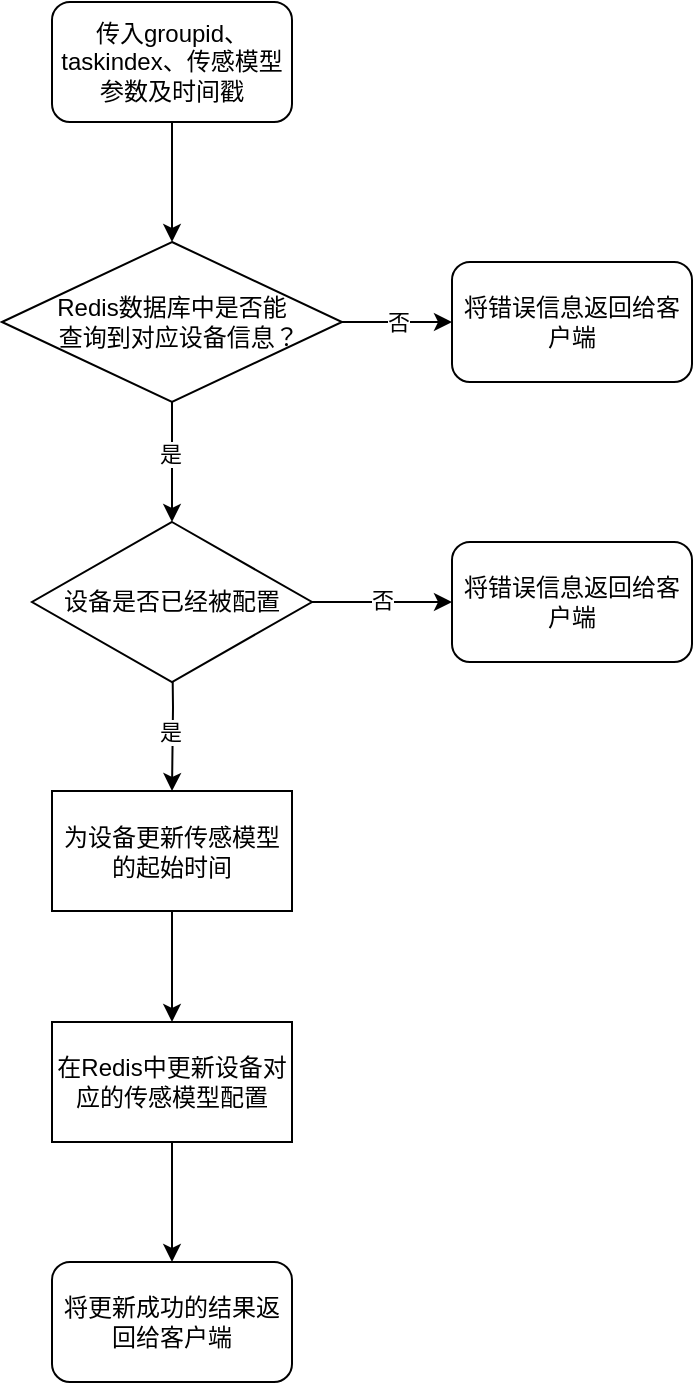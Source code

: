 <mxfile version="19.0.0" type="github">
  <diagram id="BAvSIG6FTRZO7CbohJuk" name="Page-1">
    <mxGraphModel dx="1426" dy="769" grid="1" gridSize="10" guides="1" tooltips="1" connect="1" arrows="1" fold="1" page="1" pageScale="1" pageWidth="827" pageHeight="1169" math="0" shadow="0">
      <root>
        <mxCell id="0" />
        <mxCell id="1" parent="0" />
        <mxCell id="3yJQDP6p13zQjJPsn85u-1" style="edgeStyle=orthogonalEdgeStyle;rounded=0;orthogonalLoop=1;jettySize=auto;html=1;entryX=0.5;entryY=0;entryDx=0;entryDy=0;" parent="1" source="3yJQDP6p13zQjJPsn85u-2" edge="1">
          <mxGeometry relative="1" as="geometry">
            <mxPoint x="440" y="280" as="targetPoint" />
          </mxGeometry>
        </mxCell>
        <mxCell id="3yJQDP6p13zQjJPsn85u-2" value="传入groupid、taskindex、传感模型参数及时间戳" style="rounded=1;whiteSpace=wrap;html=1;" parent="1" vertex="1">
          <mxGeometry x="380" y="160" width="120" height="60" as="geometry" />
        </mxCell>
        <mxCell id="3yJQDP6p13zQjJPsn85u-4" value="否" style="edgeStyle=orthogonalEdgeStyle;rounded=0;orthogonalLoop=1;jettySize=auto;html=1;entryX=0;entryY=0.5;entryDx=0;entryDy=0;" parent="1" source="3yJQDP6p13zQjJPsn85u-5" target="3yJQDP6p13zQjJPsn85u-11" edge="1">
          <mxGeometry relative="1" as="geometry" />
        </mxCell>
        <mxCell id="3yJQDP6p13zQjJPsn85u-14" style="edgeStyle=orthogonalEdgeStyle;rounded=0;orthogonalLoop=1;jettySize=auto;html=1;entryX=0.5;entryY=0;entryDx=0;entryDy=0;" parent="1" source="3yJQDP6p13zQjJPsn85u-5" target="3yJQDP6p13zQjJPsn85u-13" edge="1">
          <mxGeometry relative="1" as="geometry" />
        </mxCell>
        <mxCell id="3yJQDP6p13zQjJPsn85u-16" value="是" style="edgeLabel;html=1;align=center;verticalAlign=middle;resizable=0;points=[];" parent="3yJQDP6p13zQjJPsn85u-14" vertex="1" connectable="0">
          <mxGeometry x="-0.127" y="-1" relative="1" as="geometry">
            <mxPoint as="offset" />
          </mxGeometry>
        </mxCell>
        <mxCell id="3yJQDP6p13zQjJPsn85u-5" value="Redis数据库中是否能&lt;br&gt;&amp;nbsp; 查询到对应设备信息？" style="rhombus;whiteSpace=wrap;html=1;" parent="1" vertex="1">
          <mxGeometry x="355" y="280" width="170" height="80" as="geometry" />
        </mxCell>
        <mxCell id="3yJQDP6p13zQjJPsn85u-6" style="edgeStyle=orthogonalEdgeStyle;rounded=0;orthogonalLoop=1;jettySize=auto;html=1;exitX=0.5;exitY=1;exitDx=0;exitDy=0;" parent="1" target="3yJQDP6p13zQjJPsn85u-9" edge="1">
          <mxGeometry relative="1" as="geometry">
            <mxPoint x="440" y="470" as="sourcePoint" />
          </mxGeometry>
        </mxCell>
        <mxCell id="3yJQDP6p13zQjJPsn85u-25" value="是" style="edgeLabel;html=1;align=center;verticalAlign=middle;resizable=0;points=[];" parent="3yJQDP6p13zQjJPsn85u-6" vertex="1" connectable="0">
          <mxGeometry x="0.3" y="-1" relative="1" as="geometry">
            <mxPoint as="offset" />
          </mxGeometry>
        </mxCell>
        <mxCell id="3yJQDP6p13zQjJPsn85u-22" style="edgeStyle=orthogonalEdgeStyle;rounded=0;orthogonalLoop=1;jettySize=auto;html=1;" parent="1" source="3yJQDP6p13zQjJPsn85u-9" target="3yJQDP6p13zQjJPsn85u-21" edge="1">
          <mxGeometry relative="1" as="geometry" />
        </mxCell>
        <mxCell id="3yJQDP6p13zQjJPsn85u-9" value="为设备更新传感模型的起始时间" style="rounded=0;whiteSpace=wrap;html=1;" parent="1" vertex="1">
          <mxGeometry x="380" y="554.5" width="120" height="60" as="geometry" />
        </mxCell>
        <mxCell id="3yJQDP6p13zQjJPsn85u-10" value="将更新成功的结果返回给客户端" style="rounded=1;whiteSpace=wrap;html=1;" parent="1" vertex="1">
          <mxGeometry x="380" y="790" width="120" height="60" as="geometry" />
        </mxCell>
        <mxCell id="3yJQDP6p13zQjJPsn85u-11" value="将错误信息返回给客户端" style="rounded=1;whiteSpace=wrap;html=1;" parent="1" vertex="1">
          <mxGeometry x="580" y="290" width="120" height="60" as="geometry" />
        </mxCell>
        <mxCell id="3yJQDP6p13zQjJPsn85u-18" style="edgeStyle=orthogonalEdgeStyle;rounded=0;orthogonalLoop=1;jettySize=auto;html=1;exitX=1;exitY=0.5;exitDx=0;exitDy=0;" parent="1" source="3yJQDP6p13zQjJPsn85u-13" target="3yJQDP6p13zQjJPsn85u-17" edge="1">
          <mxGeometry relative="1" as="geometry" />
        </mxCell>
        <mxCell id="3yJQDP6p13zQjJPsn85u-20" value="否" style="edgeLabel;html=1;align=center;verticalAlign=middle;resizable=0;points=[];" parent="3yJQDP6p13zQjJPsn85u-18" vertex="1" connectable="0">
          <mxGeometry x="-0.018" y="1" relative="1" as="geometry">
            <mxPoint as="offset" />
          </mxGeometry>
        </mxCell>
        <mxCell id="3yJQDP6p13zQjJPsn85u-13" value="设备是否已经被配置" style="rhombus;whiteSpace=wrap;html=1;" parent="1" vertex="1">
          <mxGeometry x="370" y="420" width="140" height="80" as="geometry" />
        </mxCell>
        <mxCell id="3yJQDP6p13zQjJPsn85u-17" value="将错误信息返回给客户端" style="rounded=1;whiteSpace=wrap;html=1;" parent="1" vertex="1">
          <mxGeometry x="580" y="430" width="120" height="60" as="geometry" />
        </mxCell>
        <mxCell id="3yJQDP6p13zQjJPsn85u-23" style="edgeStyle=orthogonalEdgeStyle;rounded=0;orthogonalLoop=1;jettySize=auto;html=1;entryX=0.5;entryY=0;entryDx=0;entryDy=0;" parent="1" source="3yJQDP6p13zQjJPsn85u-21" target="3yJQDP6p13zQjJPsn85u-10" edge="1">
          <mxGeometry relative="1" as="geometry" />
        </mxCell>
        <mxCell id="3yJQDP6p13zQjJPsn85u-21" value="在Redis中更新设备对应的传感模型配置" style="rounded=0;whiteSpace=wrap;html=1;" parent="1" vertex="1">
          <mxGeometry x="380" y="670" width="120" height="60" as="geometry" />
        </mxCell>
      </root>
    </mxGraphModel>
  </diagram>
</mxfile>
